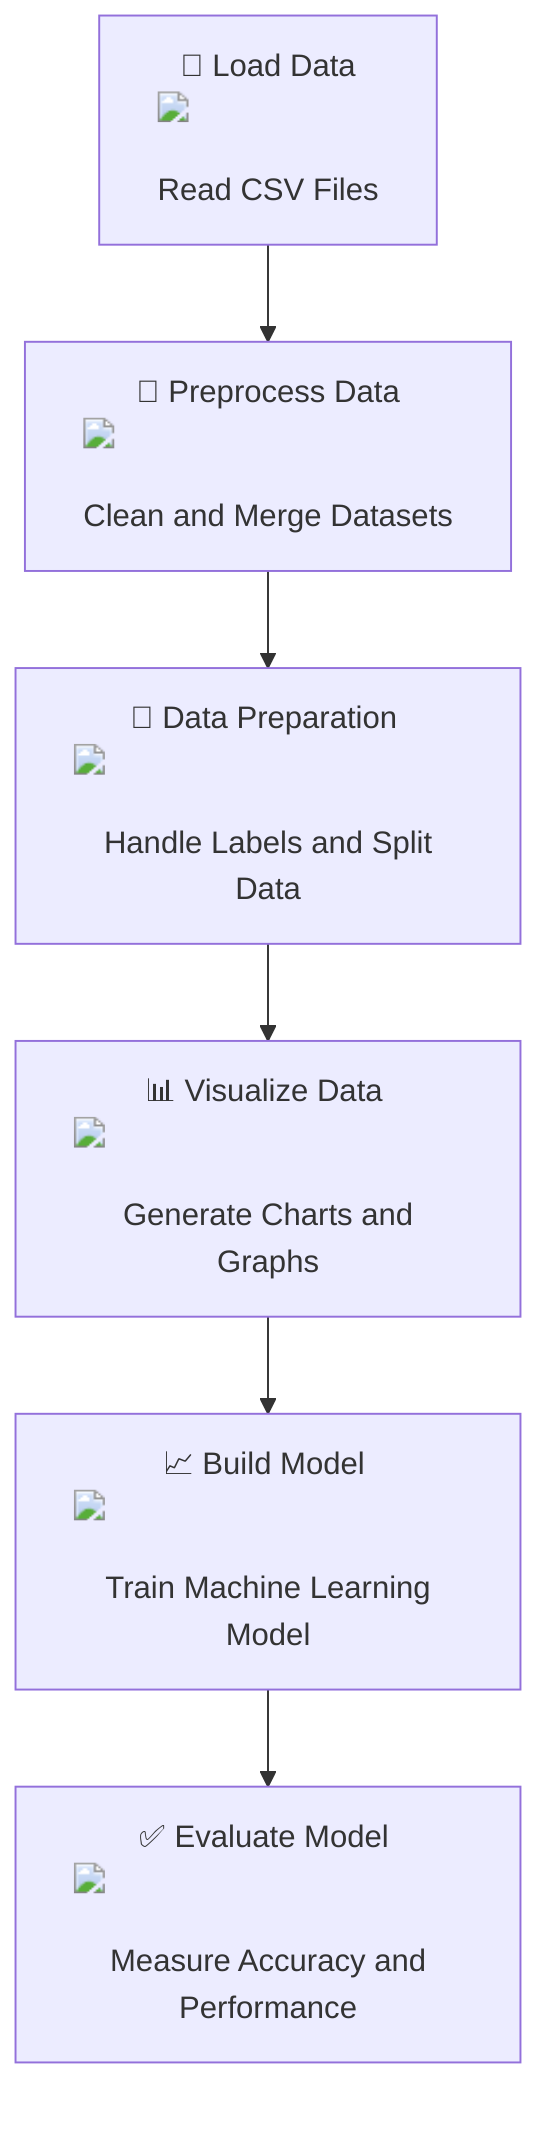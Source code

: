 graph TD;
    A["📂 Load Data <img src='file.svg'/> <br/> Read CSV Files"] --> B["🔄 Preprocess Data <img src='column_split.svg'/> <br/> Clean and Merge Datasets"];
    B --> C["🧪 Data Preparation <img src='table.svg'/> <br/> Handle Labels and Split Data"];
    C --> D["📊 Visualize Data <img src='barplot_template.svg'/> <br/> Generate Charts and Graphs"];
    D --> E["📈 Build Model <img src='brain.svg'/> <br/> Train Machine Learning Model"];
    E --> F["✅ Evaluate Model <img src='scatter_plot_template.svg'/> <br/> Measure Accuracy and Performance"];